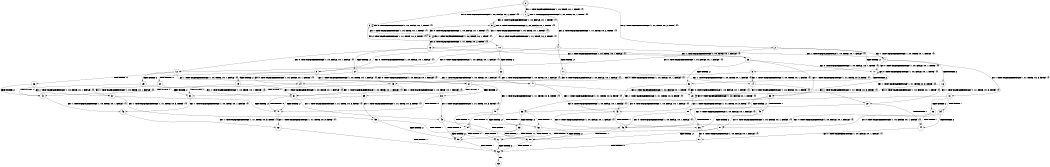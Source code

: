 digraph BCG {
size = "7, 10.5";
center = TRUE;
node [shape = circle];
0 [peripheries = 2];
0 -> 1 [label = "EX !1 !ATOMIC_EXCH_BRANCH (1, +0, TRUE, +0, 1, TRUE) !{}"];
0 -> 2 [label = "EX !2 !ATOMIC_EXCH_BRANCH (1, +1, TRUE, +0, 2, TRUE) !{}"];
0 -> 3 [label = "EX !0 !ATOMIC_EXCH_BRANCH (1, +0, FALSE, +0, 1, TRUE) !{}"];
1 -> 4 [label = "EX !2 !ATOMIC_EXCH_BRANCH (1, +1, TRUE, +0, 2, TRUE) !{}"];
1 -> 5 [label = "EX !0 !ATOMIC_EXCH_BRANCH (1, +0, FALSE, +0, 1, TRUE) !{}"];
1 -> 1 [label = "EX !1 !ATOMIC_EXCH_BRANCH (1, +0, TRUE, +0, 1, TRUE) !{}"];
2 -> 6 [label = "TERMINATE !2"];
2 -> 7 [label = "EX !1 !ATOMIC_EXCH_BRANCH (1, +0, TRUE, +0, 1, FALSE) !{}"];
2 -> 8 [label = "EX !0 !ATOMIC_EXCH_BRANCH (1, +0, FALSE, +0, 1, FALSE) !{}"];
3 -> 9 [label = "EX !1 !ATOMIC_EXCH_BRANCH (1, +0, TRUE, +0, 1, TRUE) !{}"];
3 -> 10 [label = "EX !2 !ATOMIC_EXCH_BRANCH (1, +1, TRUE, +0, 2, TRUE) !{}"];
3 -> 3 [label = "EX !0 !ATOMIC_EXCH_BRANCH (1, +0, FALSE, +0, 1, TRUE) !{}"];
4 -> 11 [label = "TERMINATE !2"];
4 -> 12 [label = "EX !0 !ATOMIC_EXCH_BRANCH (1, +0, FALSE, +0, 1, FALSE) !{}"];
4 -> 7 [label = "EX !1 !ATOMIC_EXCH_BRANCH (1, +0, TRUE, +0, 1, FALSE) !{}"];
5 -> 13 [label = "EX !2 !ATOMIC_EXCH_BRANCH (1, +1, TRUE, +0, 2, TRUE) !{}"];
5 -> 9 [label = "EX !1 !ATOMIC_EXCH_BRANCH (1, +0, TRUE, +0, 1, TRUE) !{}"];
5 -> 5 [label = "EX !0 !ATOMIC_EXCH_BRANCH (1, +0, FALSE, +0, 1, TRUE) !{}"];
6 -> 14 [label = "EX !1 !ATOMIC_EXCH_BRANCH (1, +0, TRUE, +0, 1, FALSE) !{}"];
6 -> 15 [label = "EX !0 !ATOMIC_EXCH_BRANCH (1, +0, FALSE, +0, 1, FALSE) !{}"];
7 -> 16 [label = "TERMINATE !2"];
7 -> 17 [label = "EX !0 !ATOMIC_EXCH_BRANCH (1, +0, FALSE, +0, 1, TRUE) !{}"];
7 -> 18 [label = "EX !1 !ATOMIC_EXCH_BRANCH (1, +1, TRUE, +0, 3, TRUE) !{}"];
8 -> 19 [label = "TERMINATE !2"];
8 -> 20 [label = "TERMINATE !0"];
8 -> 21 [label = "EX !1 !ATOMIC_EXCH_BRANCH (1, +0, TRUE, +0, 1, FALSE) !{}"];
9 -> 13 [label = "EX !2 !ATOMIC_EXCH_BRANCH (1, +1, TRUE, +0, 2, TRUE) !{}"];
9 -> 9 [label = "EX !1 !ATOMIC_EXCH_BRANCH (1, +0, TRUE, +0, 1, TRUE) !{}"];
9 -> 5 [label = "EX !0 !ATOMIC_EXCH_BRANCH (1, +0, FALSE, +0, 1, TRUE) !{}"];
10 -> 22 [label = "TERMINATE !2"];
10 -> 23 [label = "EX !1 !ATOMIC_EXCH_BRANCH (1, +0, TRUE, +0, 1, FALSE) !{}"];
10 -> 8 [label = "EX !0 !ATOMIC_EXCH_BRANCH (1, +0, FALSE, +0, 1, FALSE) !{}"];
11 -> 14 [label = "EX !1 !ATOMIC_EXCH_BRANCH (1, +0, TRUE, +0, 1, FALSE) !{}"];
11 -> 24 [label = "EX !0 !ATOMIC_EXCH_BRANCH (1, +0, FALSE, +0, 1, FALSE) !{}"];
12 -> 25 [label = "TERMINATE !2"];
12 -> 26 [label = "TERMINATE !0"];
12 -> 21 [label = "EX !1 !ATOMIC_EXCH_BRANCH (1, +0, TRUE, +0, 1, FALSE) !{}"];
13 -> 27 [label = "TERMINATE !2"];
13 -> 23 [label = "EX !1 !ATOMIC_EXCH_BRANCH (1, +0, TRUE, +0, 1, FALSE) !{}"];
13 -> 12 [label = "EX !0 !ATOMIC_EXCH_BRANCH (1, +0, FALSE, +0, 1, FALSE) !{}"];
14 -> 28 [label = "EX !0 !ATOMIC_EXCH_BRANCH (1, +0, FALSE, +0, 1, TRUE) !{}"];
14 -> 29 [label = "EX !1 !ATOMIC_EXCH_BRANCH (1, +1, TRUE, +0, 3, TRUE) !{}"];
15 -> 30 [label = "TERMINATE !0"];
15 -> 31 [label = "EX !1 !ATOMIC_EXCH_BRANCH (1, +0, TRUE, +0, 1, FALSE) !{}"];
16 -> 29 [label = "EX !1 !ATOMIC_EXCH_BRANCH (1, +1, TRUE, +0, 3, TRUE) !{}"];
16 -> 28 [label = "EX !0 !ATOMIC_EXCH_BRANCH (1, +0, FALSE, +0, 1, TRUE) !{}"];
17 -> 32 [label = "TERMINATE !2"];
17 -> 33 [label = "EX !1 !ATOMIC_EXCH_BRANCH (1, +1, TRUE, +0, 3, TRUE) !{}"];
17 -> 17 [label = "EX !0 !ATOMIC_EXCH_BRANCH (1, +0, FALSE, +0, 1, TRUE) !{}"];
18 -> 34 [label = "TERMINATE !1"];
18 -> 35 [label = "TERMINATE !2"];
18 -> 36 [label = "EX !0 !ATOMIC_EXCH_BRANCH (1, +0, FALSE, +0, 1, FALSE) !{}"];
19 -> 30 [label = "TERMINATE !0"];
19 -> 31 [label = "EX !1 !ATOMIC_EXCH_BRANCH (1, +0, TRUE, +0, 1, FALSE) !{}"];
20 -> 30 [label = "TERMINATE !2"];
20 -> 37 [label = "EX !1 !ATOMIC_EXCH_BRANCH (1, +0, TRUE, +0, 1, FALSE) !{}"];
21 -> 38 [label = "TERMINATE !2"];
21 -> 39 [label = "TERMINATE !0"];
21 -> 40 [label = "EX !1 !ATOMIC_EXCH_BRANCH (1, +1, TRUE, +0, 3, TRUE) !{}"];
22 -> 15 [label = "EX !0 !ATOMIC_EXCH_BRANCH (1, +0, FALSE, +0, 1, FALSE) !{}"];
22 -> 41 [label = "EX !1 !ATOMIC_EXCH_BRANCH (1, +0, TRUE, +0, 1, FALSE) !{}"];
23 -> 32 [label = "TERMINATE !2"];
23 -> 33 [label = "EX !1 !ATOMIC_EXCH_BRANCH (1, +1, TRUE, +0, 3, TRUE) !{}"];
23 -> 17 [label = "EX !0 !ATOMIC_EXCH_BRANCH (1, +0, FALSE, +0, 1, TRUE) !{}"];
24 -> 42 [label = "TERMINATE !0"];
24 -> 31 [label = "EX !1 !ATOMIC_EXCH_BRANCH (1, +0, TRUE, +0, 1, FALSE) !{}"];
25 -> 31 [label = "EX !1 !ATOMIC_EXCH_BRANCH (1, +0, TRUE, +0, 1, FALSE) !{}"];
25 -> 42 [label = "TERMINATE !0"];
26 -> 37 [label = "EX !1 !ATOMIC_EXCH_BRANCH (1, +0, TRUE, +0, 1, FALSE) !{}"];
26 -> 42 [label = "TERMINATE !2"];
27 -> 41 [label = "EX !1 !ATOMIC_EXCH_BRANCH (1, +0, TRUE, +0, 1, FALSE) !{}"];
27 -> 24 [label = "EX !0 !ATOMIC_EXCH_BRANCH (1, +0, FALSE, +0, 1, FALSE) !{}"];
28 -> 43 [label = "EX !1 !ATOMIC_EXCH_BRANCH (1, +1, TRUE, +0, 3, TRUE) !{}"];
28 -> 28 [label = "EX !0 !ATOMIC_EXCH_BRANCH (1, +0, FALSE, +0, 1, TRUE) !{}"];
29 -> 44 [label = "TERMINATE !1"];
29 -> 45 [label = "EX !0 !ATOMIC_EXCH_BRANCH (1, +0, FALSE, +0, 1, FALSE) !{}"];
30 -> 46 [label = "EX !1 !ATOMIC_EXCH_BRANCH (1, +0, TRUE, +0, 1, FALSE) !{}"];
31 -> 47 [label = "TERMINATE !0"];
31 -> 48 [label = "EX !1 !ATOMIC_EXCH_BRANCH (1, +1, TRUE, +0, 3, TRUE) !{}"];
32 -> 43 [label = "EX !1 !ATOMIC_EXCH_BRANCH (1, +1, TRUE, +0, 3, TRUE) !{}"];
32 -> 28 [label = "EX !0 !ATOMIC_EXCH_BRANCH (1, +0, FALSE, +0, 1, TRUE) !{}"];
33 -> 49 [label = "TERMINATE !1"];
33 -> 50 [label = "TERMINATE !2"];
33 -> 36 [label = "EX !0 !ATOMIC_EXCH_BRANCH (1, +0, FALSE, +0, 1, FALSE) !{}"];
34 -> 44 [label = "TERMINATE !2"];
34 -> 51 [label = "EX !0 !ATOMIC_EXCH_BRANCH (1, +0, FALSE, +0, 1, FALSE) !{}"];
35 -> 44 [label = "TERMINATE !1"];
35 -> 45 [label = "EX !0 !ATOMIC_EXCH_BRANCH (1, +0, FALSE, +0, 1, FALSE) !{}"];
36 -> 52 [label = "TERMINATE !1"];
36 -> 53 [label = "TERMINATE !2"];
36 -> 54 [label = "TERMINATE !0"];
37 -> 47 [label = "TERMINATE !2"];
37 -> 55 [label = "EX !1 !ATOMIC_EXCH_BRANCH (1, +1, TRUE, +0, 3, TRUE) !{}"];
38 -> 48 [label = "EX !1 !ATOMIC_EXCH_BRANCH (1, +1, TRUE, +0, 3, TRUE) !{}"];
38 -> 47 [label = "TERMINATE !0"];
39 -> 55 [label = "EX !1 !ATOMIC_EXCH_BRANCH (1, +1, TRUE, +0, 3, TRUE) !{}"];
39 -> 47 [label = "TERMINATE !2"];
40 -> 52 [label = "TERMINATE !1"];
40 -> 53 [label = "TERMINATE !2"];
40 -> 54 [label = "TERMINATE !0"];
41 -> 43 [label = "EX !1 !ATOMIC_EXCH_BRANCH (1, +1, TRUE, +0, 3, TRUE) !{}"];
41 -> 28 [label = "EX !0 !ATOMIC_EXCH_BRANCH (1, +0, FALSE, +0, 1, TRUE) !{}"];
42 -> 46 [label = "EX !1 !ATOMIC_EXCH_BRANCH (1, +0, TRUE, +0, 1, FALSE) !{}"];
43 -> 56 [label = "TERMINATE !1"];
43 -> 45 [label = "EX !0 !ATOMIC_EXCH_BRANCH (1, +0, FALSE, +0, 1, FALSE) !{}"];
44 -> 57 [label = "EX !0 !ATOMIC_EXCH_BRANCH (1, +0, FALSE, +0, 1, FALSE) !{}"];
45 -> 58 [label = "TERMINATE !1"];
45 -> 59 [label = "TERMINATE !0"];
46 -> 60 [label = "EX !1 !ATOMIC_EXCH_BRANCH (1, +1, TRUE, +0, 3, TRUE) !{}"];
47 -> 60 [label = "EX !1 !ATOMIC_EXCH_BRANCH (1, +1, TRUE, +0, 3, TRUE) !{}"];
48 -> 58 [label = "TERMINATE !1"];
48 -> 59 [label = "TERMINATE !0"];
49 -> 51 [label = "EX !0 !ATOMIC_EXCH_BRANCH (1, +0, FALSE, +0, 1, FALSE) !{}"];
49 -> 56 [label = "TERMINATE !2"];
50 -> 45 [label = "EX !0 !ATOMIC_EXCH_BRANCH (1, +0, FALSE, +0, 1, FALSE) !{}"];
50 -> 56 [label = "TERMINATE !1"];
51 -> 58 [label = "TERMINATE !2"];
51 -> 61 [label = "TERMINATE !0"];
52 -> 58 [label = "TERMINATE !2"];
52 -> 61 [label = "TERMINATE !0"];
53 -> 58 [label = "TERMINATE !1"];
53 -> 59 [label = "TERMINATE !0"];
54 -> 61 [label = "TERMINATE !1"];
54 -> 59 [label = "TERMINATE !2"];
55 -> 61 [label = "TERMINATE !1"];
55 -> 59 [label = "TERMINATE !2"];
56 -> 57 [label = "EX !0 !ATOMIC_EXCH_BRANCH (1, +0, FALSE, +0, 1, FALSE) !{}"];
57 -> 62 [label = "TERMINATE !0"];
58 -> 62 [label = "TERMINATE !0"];
59 -> 62 [label = "TERMINATE !1"];
60 -> 62 [label = "TERMINATE !1"];
61 -> 62 [label = "TERMINATE !2"];
62 -> 63 [label = "exit"];
}
